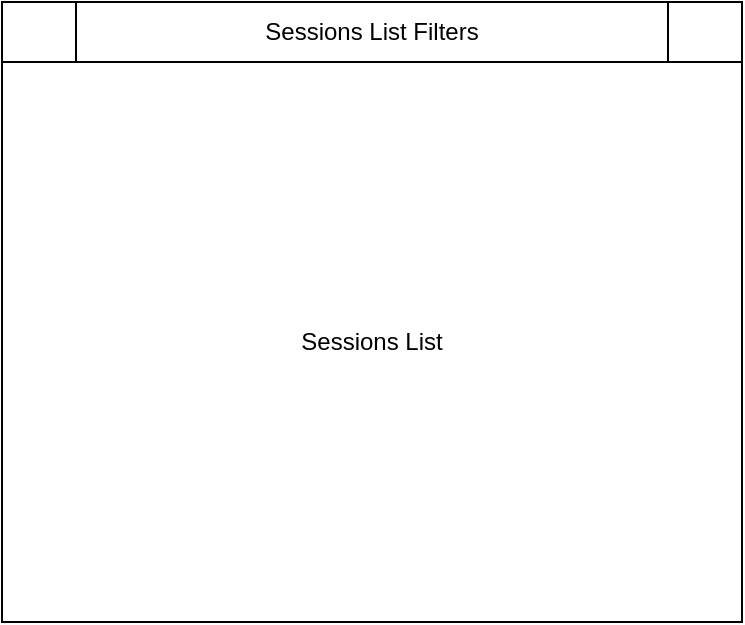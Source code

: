 <mxfile>
    <diagram id="Ek3Yciyorg6YzRKayP4l" name="Page-1">
        <mxGraphModel dx="605" dy="621" grid="1" gridSize="10" guides="1" tooltips="1" connect="1" arrows="1" fold="1" page="1" pageScale="1" pageWidth="827" pageHeight="1169" math="0" shadow="0">
            <root>
                <mxCell id="0"/>
                <mxCell id="1" parent="0"/>
                <mxCell id="2" value="Sessions List" style="whiteSpace=wrap;html=1;" vertex="1" parent="1">
                    <mxGeometry x="40" y="70" width="370" height="280" as="geometry"/>
                </mxCell>
                <mxCell id="3" value="Sessions List Filters" style="shape=process;whiteSpace=wrap;html=1;backgroundOutline=1;" vertex="1" parent="1">
                    <mxGeometry x="40" y="40" width="370" height="30" as="geometry"/>
                </mxCell>
            </root>
        </mxGraphModel>
    </diagram>
</mxfile>